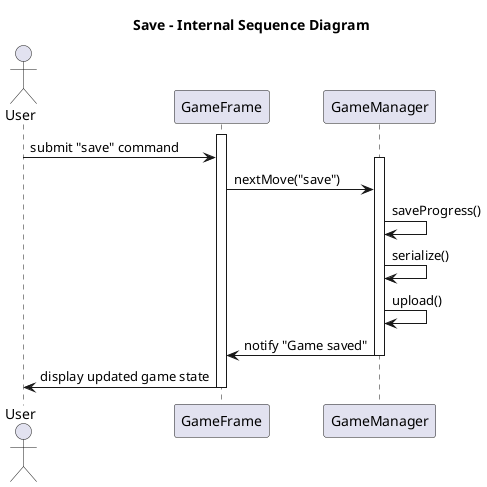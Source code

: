 @startuml SaveInternalSequenceDiagram

title Save - Internal Sequence Diagram

actor User
participant GameFrame
participant GameManager

activate GameFrame
User -> GameFrame : submit "save" command

activate GameManager
GameFrame -> GameManager : nextMove("save")

GameManager -> GameManager : saveProgress()

GameManager -> GameManager : serialize()

GameManager -> GameManager : upload()

GameManager -> GameFrame : notify "Game saved"
deactivate GameManager

GameFrame -> User : display updated game state

deactivate GameFrame

@enduml